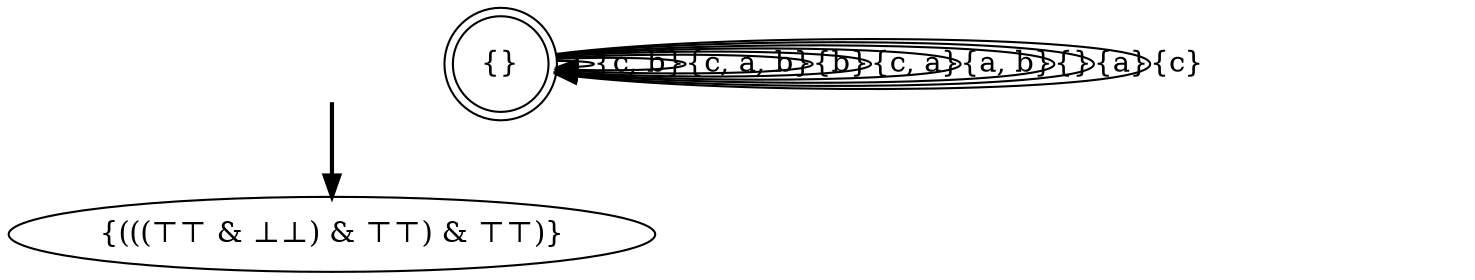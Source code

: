 digraph {
	fake0 [style=invisible]
	"{}" [shape=doublecircle]
	"{(((⊤⊤ & ⊥⊥) & ⊤⊤) & ⊤⊤)}" [root=true]
	fake0 -> "{(((⊤⊤ & ⊥⊥) & ⊤⊤) & ⊤⊤)}" [style=bold]
	"{}" -> "{}" [label="{c, b}"]
	"{}" -> "{}" [label="{c, a, b}"]
	"{}" -> "{}" [label="{b}"]
	"{}" -> "{}" [label="{c, a}"]
	"{}" -> "{}" [label="{a, b}"]
	"{}" -> "{}" [label="{}"]
	"{}" -> "{}" [label="{a}"]
	"{}" -> "{}" [label="{c}"]
}

